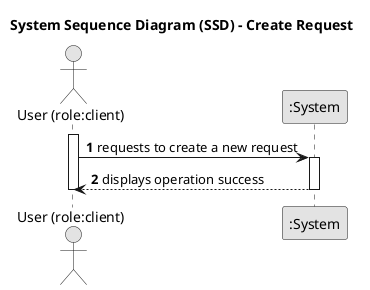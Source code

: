 @startuml
skinparam monochrome true
skinparam packageStyle rectangle
skinparam shadowing false

title System Sequence Diagram (SSD) - Create Request

autonumber

actor "User (role:client)" as User
participant ":System" as System

activate User

    User -> System : requests to create a new request
    activate System

        System --> User : displays operation success
    deactivate System

deactivate User
@enduml